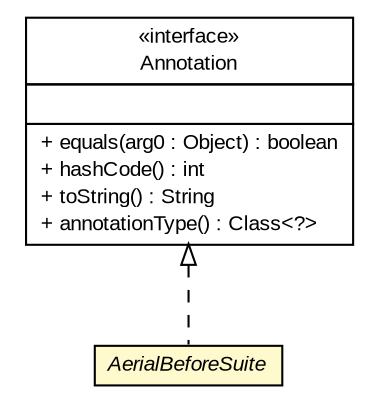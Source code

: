 #!/usr/local/bin/dot
#
# Class diagram 
# Generated by UMLGraph version R5_6 (http://www.umlgraph.org/)
#

digraph G {
	edge [fontname="arial",fontsize=10,labelfontname="arial",labelfontsize=10];
	node [fontname="arial",fontsize=10,shape=plaintext];
	nodesep=0.25;
	ranksep=0.5;
	// com.github.mkolisnyk.aerial.annotations.AerialBeforeSuite
	c747 [label=<<table title="com.github.mkolisnyk.aerial.annotations.AerialBeforeSuite" border="0" cellborder="1" cellspacing="0" cellpadding="2" port="p" bgcolor="lemonChiffon" href="./AerialBeforeSuite.html">
		<tr><td><table border="0" cellspacing="0" cellpadding="1">
<tr><td align="center" balign="center"><font face="arial italic"> AerialBeforeSuite </font></td></tr>
		</table></td></tr>
		</table>>, URL="./AerialBeforeSuite.html", fontname="arial", fontcolor="black", fontsize=10.0];
	//com.github.mkolisnyk.aerial.annotations.AerialBeforeSuite implements java.lang.annotation.Annotation
	c788:p -> c747:p [dir=back,arrowtail=empty,style=dashed];
	// java.lang.annotation.Annotation
	c788 [label=<<table title="java.lang.annotation.Annotation" border="0" cellborder="1" cellspacing="0" cellpadding="2" port="p" href="http://java.sun.com/j2se/1.4.2/docs/api/java/lang/annotation/Annotation.html">
		<tr><td><table border="0" cellspacing="0" cellpadding="1">
<tr><td align="center" balign="center"> &#171;interface&#187; </td></tr>
<tr><td align="center" balign="center"> Annotation </td></tr>
		</table></td></tr>
		<tr><td><table border="0" cellspacing="0" cellpadding="1">
<tr><td align="left" balign="left">  </td></tr>
		</table></td></tr>
		<tr><td><table border="0" cellspacing="0" cellpadding="1">
<tr><td align="left" balign="left"> + equals(arg0 : Object) : boolean </td></tr>
<tr><td align="left" balign="left"> + hashCode() : int </td></tr>
<tr><td align="left" balign="left"> + toString() : String </td></tr>
<tr><td align="left" balign="left"> + annotationType() : Class&lt;?&gt; </td></tr>
		</table></td></tr>
		</table>>, URL="http://java.sun.com/j2se/1.4.2/docs/api/java/lang/annotation/Annotation.html", fontname="arial", fontcolor="black", fontsize=10.0];
}

